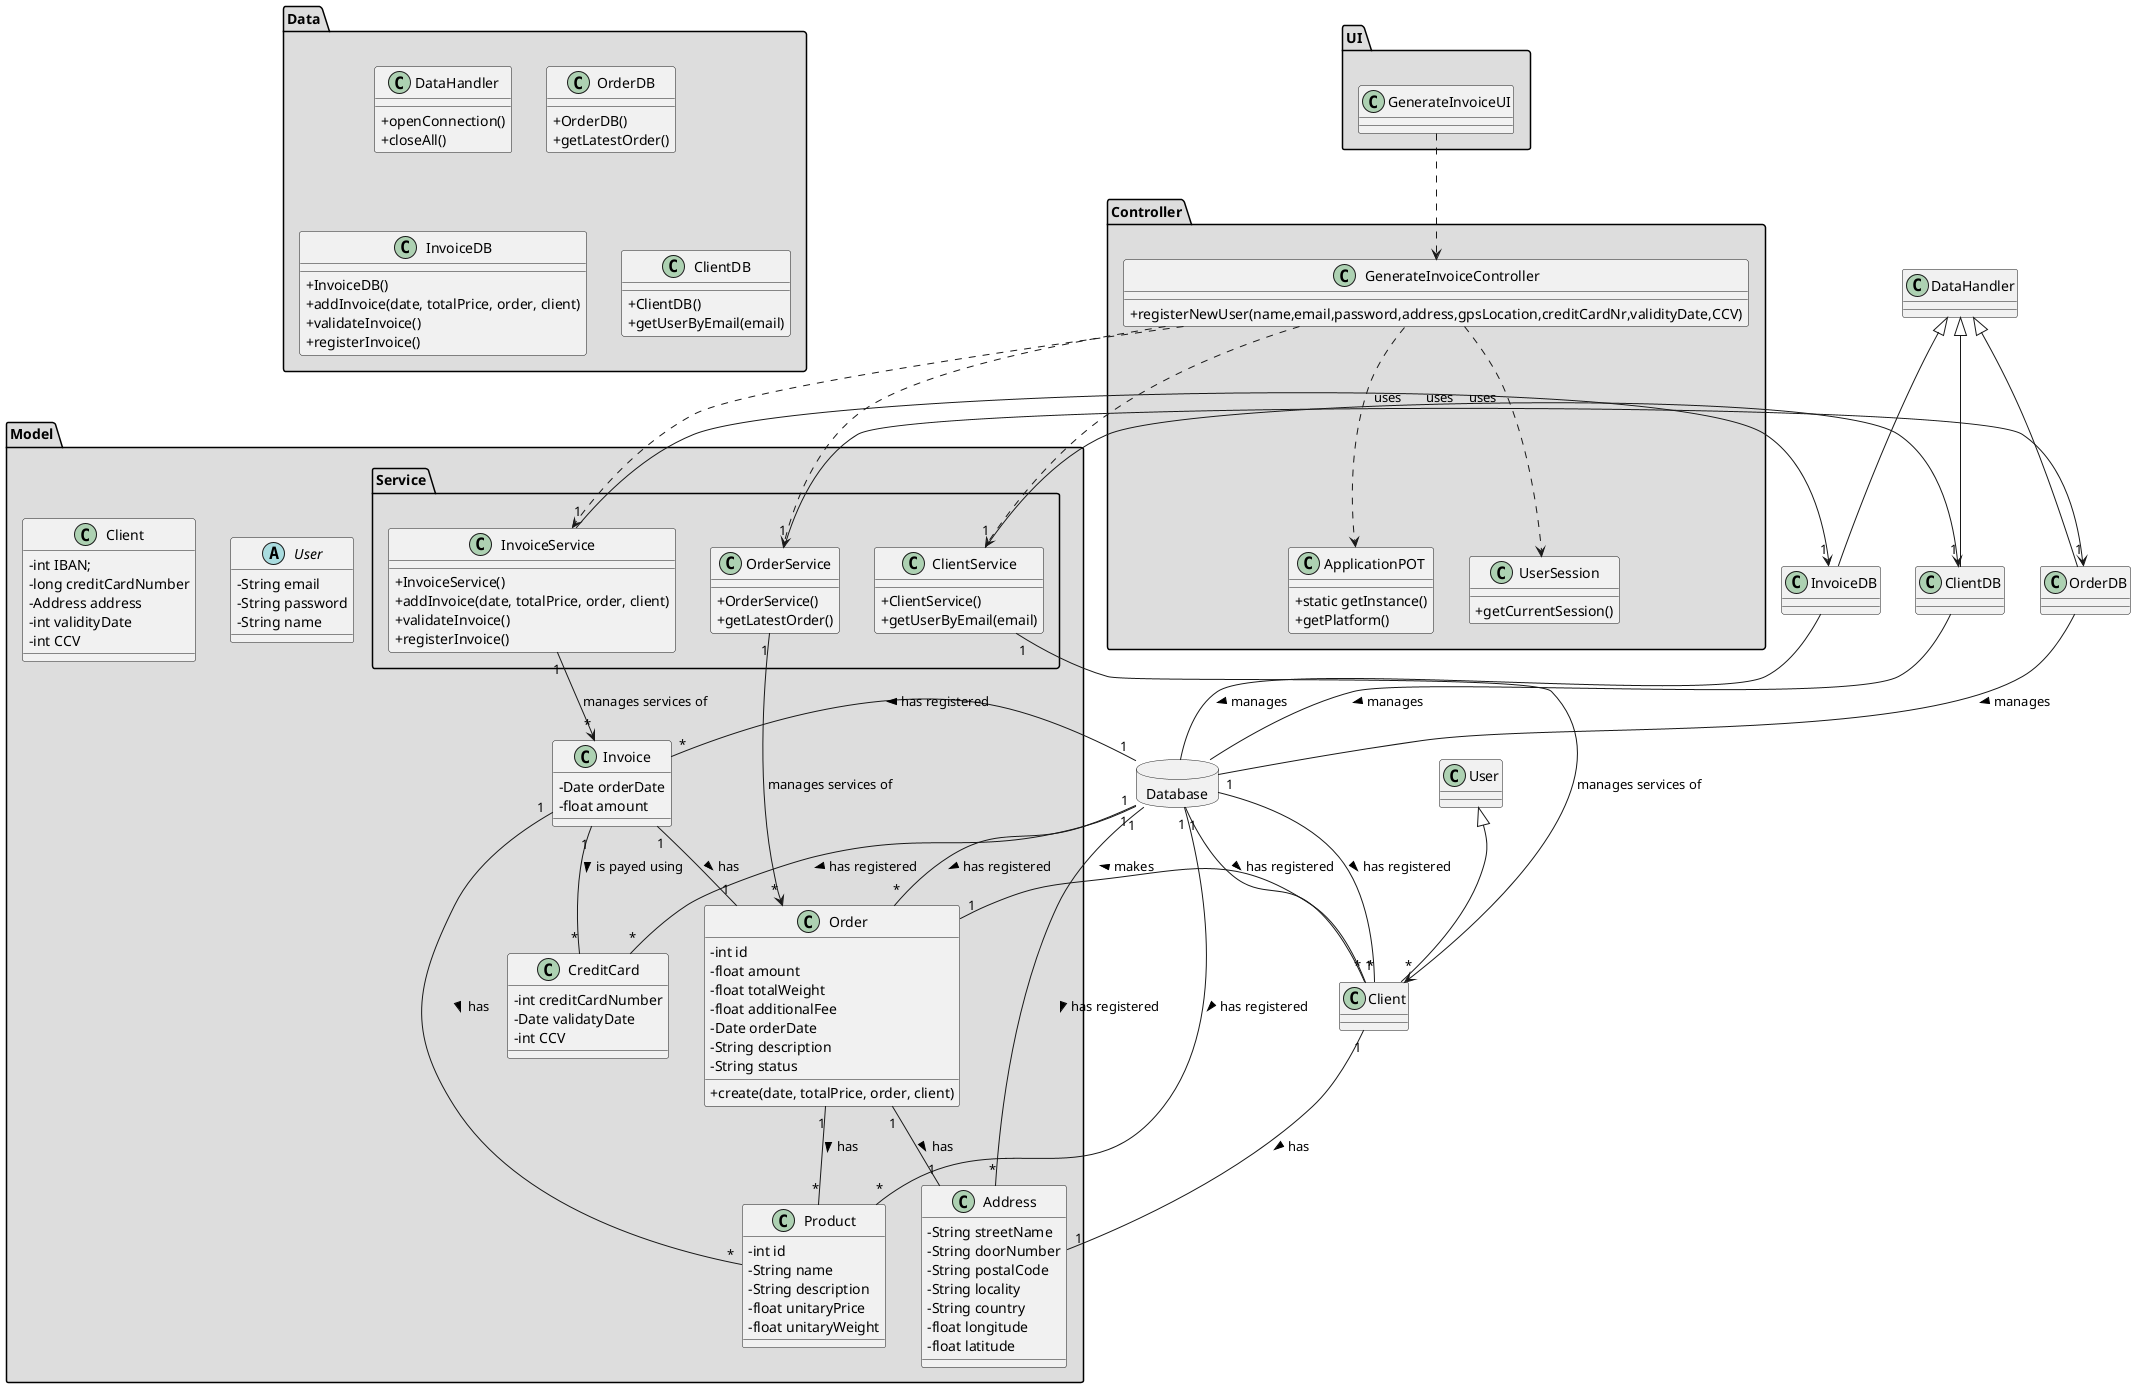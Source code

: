 @startuml
skinparam classAttributeIconSize 0

package "UI" #DDDDDD {
class GenerateInvoiceUI{

}
}

database Database{
}


package "Controller" #DDDDDD {
class GenerateInvoiceController{
+registerNewUser(name,email,password,address,gpsLocation,creditCardNr,validityDate,CCV)
}

class ApplicationPOT
{
  +static getInstance()
  +getPlatform()
}

class UserSession
{
  +getCurrentSession()
}
}


package "Model" #DDDDDD {
package "Service" #DDDDDD {
 class ClientService{
          +ClientService()
     +getUserByEmail(email)
 }

  class OrderService{
          +OrderService()
       +getLatestOrder()
   }

   class InvoiceService{
          +InvoiceService()
          +addInvoice(date, totalPrice, order, client)
          +validateInvoice()
          +registerInvoice()
      }
 }
}

package "Model" #DDDDDD {
abstract class User{
-String email
-String password
-String name
}

class Client{
-int IBAN;
-long creditCardNumber
-Address address
-int validityDate
-int CCV
}

class Address{
-   String streetName
-   String doorNumber
-   String postalCode
-   String locality
-   String country
-   float longitude
-   float latitude
}

class Order{
-   int id
-   float amount
-   float totalWeight
-   float additionalFee
-   Date orderDate
-   String description
-   String status
+create(date, totalPrice, order, client)
}

class Product{
-   int id
-   String name
-   String description
-   float unitaryPrice
-   float unitaryWeight
}

class Invoice{
-   Date orderDate
-   float amount
}

class CreditCard{
-   int creditCardNumber
-   Date validatyDate
-   int CCV
}

}


package "Data" #DDDDDD {
class DataHandler{
    +openConnection()
    +closeAll()
}
class OrderDB{
          +OrderDB()
       +getLatestOrder()
  }

class InvoiceDB{
          +InvoiceDB()
          +addInvoice(date, totalPrice, order, client)
          +validateInvoice()
          +registerInvoice()
  }

class ClientDB{
          +ClientDB()
     +getUserByEmail(email)
  }

}

class InvoiceDB extends DataHandler
class ClientDB extends DataHandler
class OrderDB extends DataHandler

class Client extends User

GenerateInvoiceUI ..> GenerateInvoiceController
GenerateInvoiceController ..> ClientService
GenerateInvoiceController ..> OrderService
GenerateInvoiceController ..> InvoiceService
GenerateInvoiceController ..> ApplicationPOT
GenerateInvoiceController ..> UserSession

Database "1" -- "*" Client : has registered >
Database "1" -- "*" Order : has registered >
Database "1" -- "*" Product : has registered >
Database "1" -- "*" Address : has registered >
Database "1" -- "*" Invoice : has registered >
Database "1" -- "*" Client : has registered >
Database "1" -- "*" CreditCard : has registered >
InvoiceService "1" --> "*" Invoice : manages services of
InvoiceService "1" --> "1" InvoiceDB : uses
OrderService "1" --> "*" Order : manages services of
OrderService "1" --> "1" OrderDB : uses
ClientService "1" --> "*" Client : manages services of
ClientService "1" --> "1" ClientDB : uses

InvoiceDB -- Database : manages >
ClientDB -- Database : manages >
OrderDB -- Database : manages >
Order "1" -- "*" Product : has >
Client "1" -- "1" Order : makes >
Client "1" -- "1" Address : has >
Order "1" -- "1" Address : has >
Invoice "1" -- "1" Order : has >
Invoice "1" -- "*" Product : has >
Invoice "1" -- "*" CreditCard : is payed using >

@enduml